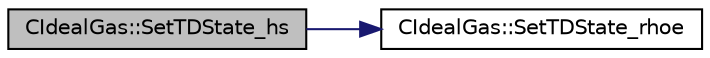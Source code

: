 digraph "CIdealGas::SetTDState_hs"
{
 // LATEX_PDF_SIZE
  edge [fontname="Helvetica",fontsize="10",labelfontname="Helvetica",labelfontsize="10"];
  node [fontname="Helvetica",fontsize="10",shape=record];
  rankdir="LR";
  Node1 [label="CIdealGas::SetTDState_hs",height=0.2,width=0.4,color="black", fillcolor="grey75", style="filled", fontcolor="black",tooltip="Set the Dimensionless State using Enthalpy and Entropy."];
  Node1 -> Node2 [color="midnightblue",fontsize="10",style="solid",fontname="Helvetica"];
  Node2 [label="CIdealGas::SetTDState_rhoe",height=0.2,width=0.4,color="black", fillcolor="white", style="filled",URL="$classCIdealGas.html#a5e7a50a3b8dc1e283695e702b82dac79",tooltip="Set the Dimensionless State using Density and Internal Energy."];
}
